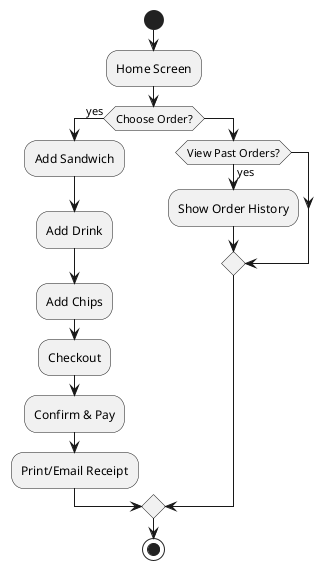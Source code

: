 @startuml
start
:Home Screen;
if (Choose Order?) then (yes)
  :Add Sandwich;
  :Add Drink;
  :Add Chips;
  :Checkout;
  :Confirm & Pay;
  :Print/Email Receipt;
else
  if (View Past Orders?) then (yes)
    :Show Order History;
  endif
endif
stop
@enduml

